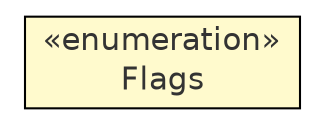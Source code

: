 #!/usr/local/bin/dot
#
# Class diagram 
# Generated by UmlGraph version 4.8 (http://www.spinellis.gr/sw/umlgraph)
#

digraph G {
	edge [fontname="Helvetica",fontsize=10,labelfontname="Helvetica",labelfontsize=10];
	node [fontname="Helvetica",fontsize=10,shape=plaintext];
	rankdir=LR;
	ranksep=1;
	// com.xuggle.xuggler.IContainer.Flags
	c8564 [label=<<table border="0" cellborder="1" cellspacing="0" cellpadding="2" port="p" bgcolor="lemonChiffon" href="./IContainer.Flags.html">
		<tr><td><table border="0" cellspacing="0" cellpadding="1">
			<tr><td> &laquo;enumeration&raquo; </td></tr>
			<tr><td> Flags </td></tr>
		</table></td></tr>
		</table>>, fontname="Helvetica", fontcolor="grey20", fontsize=15.0];
}

